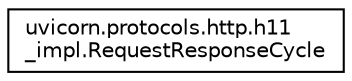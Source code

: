 digraph "Graphical Class Hierarchy"
{
 // LATEX_PDF_SIZE
  edge [fontname="Helvetica",fontsize="10",labelfontname="Helvetica",labelfontsize="10"];
  node [fontname="Helvetica",fontsize="10",shape=record];
  rankdir="LR";
  Node0 [label="uvicorn.protocols.http.h11\l_impl.RequestResponseCycle",height=0.2,width=0.4,color="black", fillcolor="white", style="filled",URL="$classuvicorn_1_1protocols_1_1http_1_1h11__impl_1_1RequestResponseCycle.html",tooltip=" "];
}
